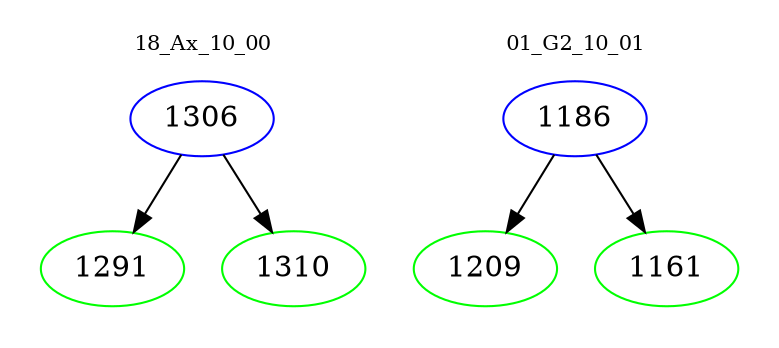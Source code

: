 digraph{
subgraph cluster_0 {
color = white
label = "18_Ax_10_00";
fontsize=10;
T0_1306 [label="1306", color="blue"]
T0_1306 -> T0_1291 [color="black"]
T0_1291 [label="1291", color="green"]
T0_1306 -> T0_1310 [color="black"]
T0_1310 [label="1310", color="green"]
}
subgraph cluster_1 {
color = white
label = "01_G2_10_01";
fontsize=10;
T1_1186 [label="1186", color="blue"]
T1_1186 -> T1_1209 [color="black"]
T1_1209 [label="1209", color="green"]
T1_1186 -> T1_1161 [color="black"]
T1_1161 [label="1161", color="green"]
}
}
